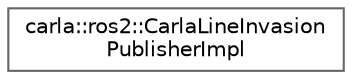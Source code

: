 digraph "类继承关系图"
{
 // INTERACTIVE_SVG=YES
 // LATEX_PDF_SIZE
  bgcolor="transparent";
  edge [fontname=Helvetica,fontsize=10,labelfontname=Helvetica,labelfontsize=10];
  node [fontname=Helvetica,fontsize=10,shape=box,height=0.2,width=0.4];
  rankdir="LR";
  Node0 [id="Node000000",label="carla::ros2::CarlaLineInvasion\lPublisherImpl",height=0.2,width=0.4,color="grey40", fillcolor="white", style="filled",URL="$da/d14/structcarla_1_1ros2_1_1CarlaLineInvasionPublisherImpl.html",tooltip=" "];
}
